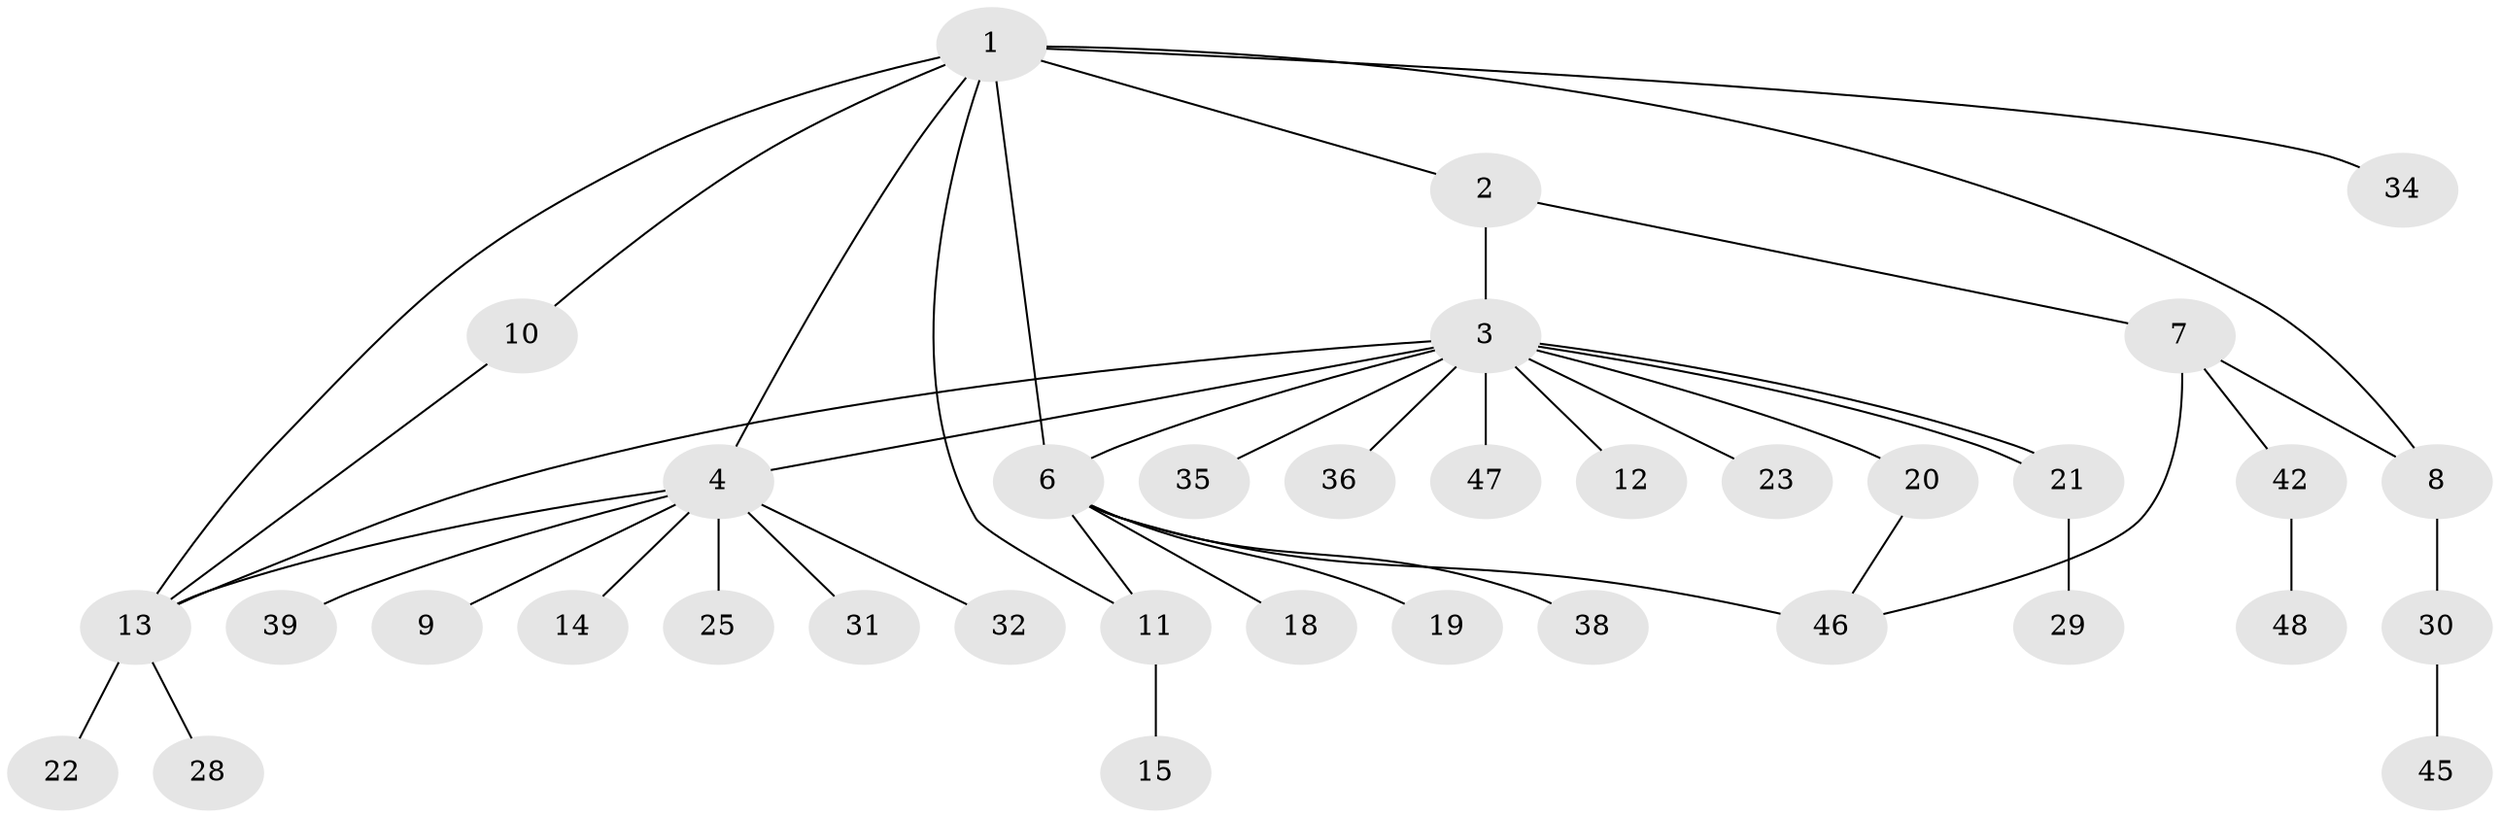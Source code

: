 // original degree distribution, {9: 0.03773584905660377, 4: 0.1509433962264151, 14: 0.018867924528301886, 2: 0.24528301886792453, 1: 0.5094339622641509, 5: 0.018867924528301886, 6: 0.018867924528301886}
// Generated by graph-tools (version 1.1) at 2025/41/03/06/25 10:41:51]
// undirected, 36 vertices, 45 edges
graph export_dot {
graph [start="1"]
  node [color=gray90,style=filled];
  1 [super="+17"];
  2 [super="+37"];
  3 [super="+52"];
  4 [super="+5"];
  6 [super="+16"];
  7 [super="+24"];
  8 [super="+43"];
  9;
  10 [super="+44"];
  11 [super="+49"];
  12;
  13 [super="+26"];
  14 [super="+40"];
  15;
  18;
  19;
  20 [super="+41"];
  21 [super="+27"];
  22 [super="+50"];
  23;
  25;
  28;
  29;
  30;
  31 [super="+33"];
  32;
  34 [super="+53"];
  35;
  36;
  38;
  39;
  42;
  45;
  46 [super="+51"];
  47;
  48;
  1 -- 2;
  1 -- 4;
  1 -- 6;
  1 -- 8;
  1 -- 10;
  1 -- 11;
  1 -- 34;
  1 -- 13;
  2 -- 3;
  2 -- 7;
  3 -- 4;
  3 -- 12;
  3 -- 20;
  3 -- 21;
  3 -- 21;
  3 -- 23;
  3 -- 35;
  3 -- 36;
  3 -- 47;
  3 -- 6;
  3 -- 13;
  4 -- 9;
  4 -- 13;
  4 -- 25;
  4 -- 31;
  4 -- 32;
  4 -- 39;
  4 -- 14;
  6 -- 11;
  6 -- 46 [weight=2];
  6 -- 18;
  6 -- 19;
  6 -- 38;
  7 -- 8;
  7 -- 42;
  7 -- 46;
  8 -- 30;
  10 -- 13;
  11 -- 15;
  13 -- 22;
  13 -- 28;
  20 -- 46;
  21 -- 29;
  30 -- 45;
  42 -- 48;
}
